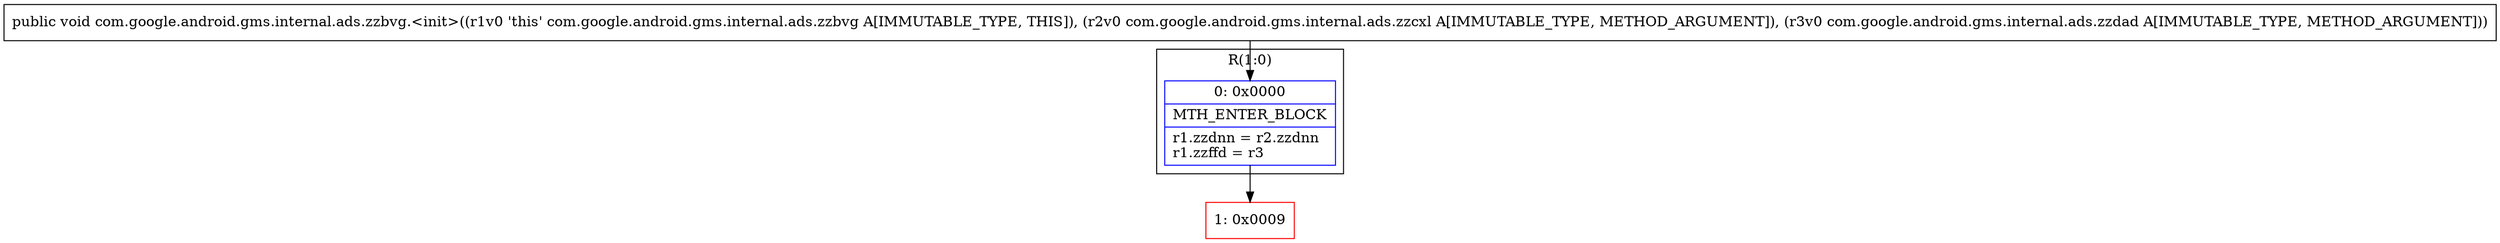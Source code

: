 digraph "CFG forcom.google.android.gms.internal.ads.zzbvg.\<init\>(Lcom\/google\/android\/gms\/internal\/ads\/zzcxl;Lcom\/google\/android\/gms\/internal\/ads\/zzdad;)V" {
subgraph cluster_Region_352560503 {
label = "R(1:0)";
node [shape=record,color=blue];
Node_0 [shape=record,label="{0\:\ 0x0000|MTH_ENTER_BLOCK\l|r1.zzdnn = r2.zzdnn\lr1.zzffd = r3\l}"];
}
Node_1 [shape=record,color=red,label="{1\:\ 0x0009}"];
MethodNode[shape=record,label="{public void com.google.android.gms.internal.ads.zzbvg.\<init\>((r1v0 'this' com.google.android.gms.internal.ads.zzbvg A[IMMUTABLE_TYPE, THIS]), (r2v0 com.google.android.gms.internal.ads.zzcxl A[IMMUTABLE_TYPE, METHOD_ARGUMENT]), (r3v0 com.google.android.gms.internal.ads.zzdad A[IMMUTABLE_TYPE, METHOD_ARGUMENT])) }"];
MethodNode -> Node_0;
Node_0 -> Node_1;
}


